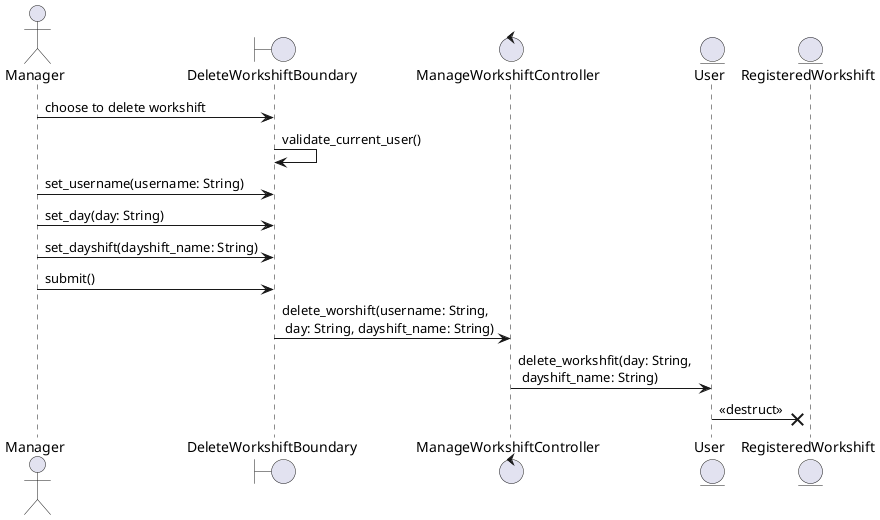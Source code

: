 @startuml

actor Manager as A
boundary DeleteWorkshiftBoundary as B2
control ManageWorkshiftController as C
entity User as E3
entity RegisteredWorkshift as E2

A -> B2: choose to delete workshift
B2 -> B2: validate_current_user()
A -> B2: set_username(username: String)
A -> B2: set_day(day: String)
A -> B2: set_dayshift(dayshift_name: String)
A -> B2: submit()
B2 -> C: delete_worshift(username: String, \n day: String, dayshift_name: String)
C -> E3: delete_workshfit(day: String, \n dayshift_name: String)
E3 ->x E2: <<destruct>>


@enduml
